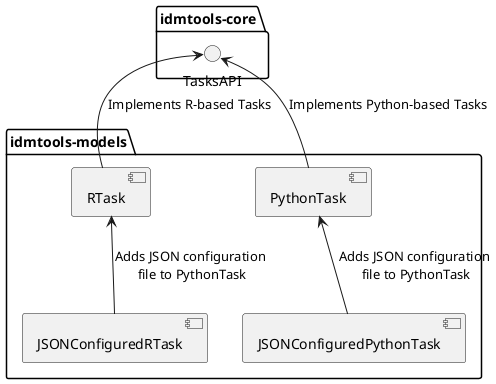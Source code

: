 @startuml

package "idmtools-core" as regsitry {
    () "TasksAPI" as TasksAPI
}

package "idmtools-models" as models {
    [PythonTask]
    [JSONConfiguredPythonTask]
    [RTask]
    [JSONConfiguredRTask]
    PythonTask <-- JSONConfiguredPythonTask: Adds JSON configuration\n file to PythonTask
    RTask <-- JSONConfiguredRTask: Adds JSON configuration\n file to PythonTask
}

TasksAPI <-- PythonTask: Implements Python-based Tasks
TasksAPI <- RTask : Implements R-based Tasks
@enduml